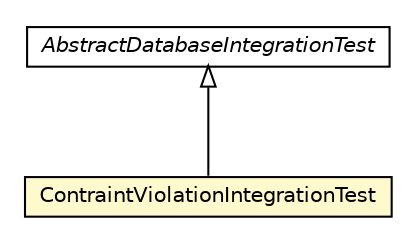 #!/usr/local/bin/dot
#
# Class diagram 
# Generated by UMLGraph version R5_6-24-gf6e263 (http://www.umlgraph.org/)
#

digraph G {
	edge [fontname="Helvetica",fontsize=10,labelfontname="Helvetica",labelfontsize=10];
	node [fontname="Helvetica",fontsize=10,shape=plaintext];
	nodesep=0.25;
	ranksep=0.5;
	// nl.b3p.AbstractDatabaseIntegrationTest
	c500 [label=<<table title="nl.b3p.AbstractDatabaseIntegrationTest" border="0" cellborder="1" cellspacing="0" cellpadding="2" port="p" href="../../../AbstractDatabaseIntegrationTest.html">
		<tr><td><table border="0" cellspacing="0" cellpadding="1">
<tr><td align="center" balign="center"><font face="Helvetica-Oblique"> AbstractDatabaseIntegrationTest </font></td></tr>
		</table></td></tr>
		</table>>, URL="../../../AbstractDatabaseIntegrationTest.html", fontname="Helvetica", fontcolor="black", fontsize=10.0];
	// nl.b3p.brmo.loader.jdbc.ContraintViolationIntegrationTest
	c502 [label=<<table title="nl.b3p.brmo.loader.jdbc.ContraintViolationIntegrationTest" border="0" cellborder="1" cellspacing="0" cellpadding="2" port="p" bgcolor="lemonChiffon" href="./ContraintViolationIntegrationTest.html">
		<tr><td><table border="0" cellspacing="0" cellpadding="1">
<tr><td align="center" balign="center"> ContraintViolationIntegrationTest </td></tr>
		</table></td></tr>
		</table>>, URL="./ContraintViolationIntegrationTest.html", fontname="Helvetica", fontcolor="black", fontsize=10.0];
	//nl.b3p.brmo.loader.jdbc.ContraintViolationIntegrationTest extends nl.b3p.AbstractDatabaseIntegrationTest
	c500:p -> c502:p [dir=back,arrowtail=empty];
}

